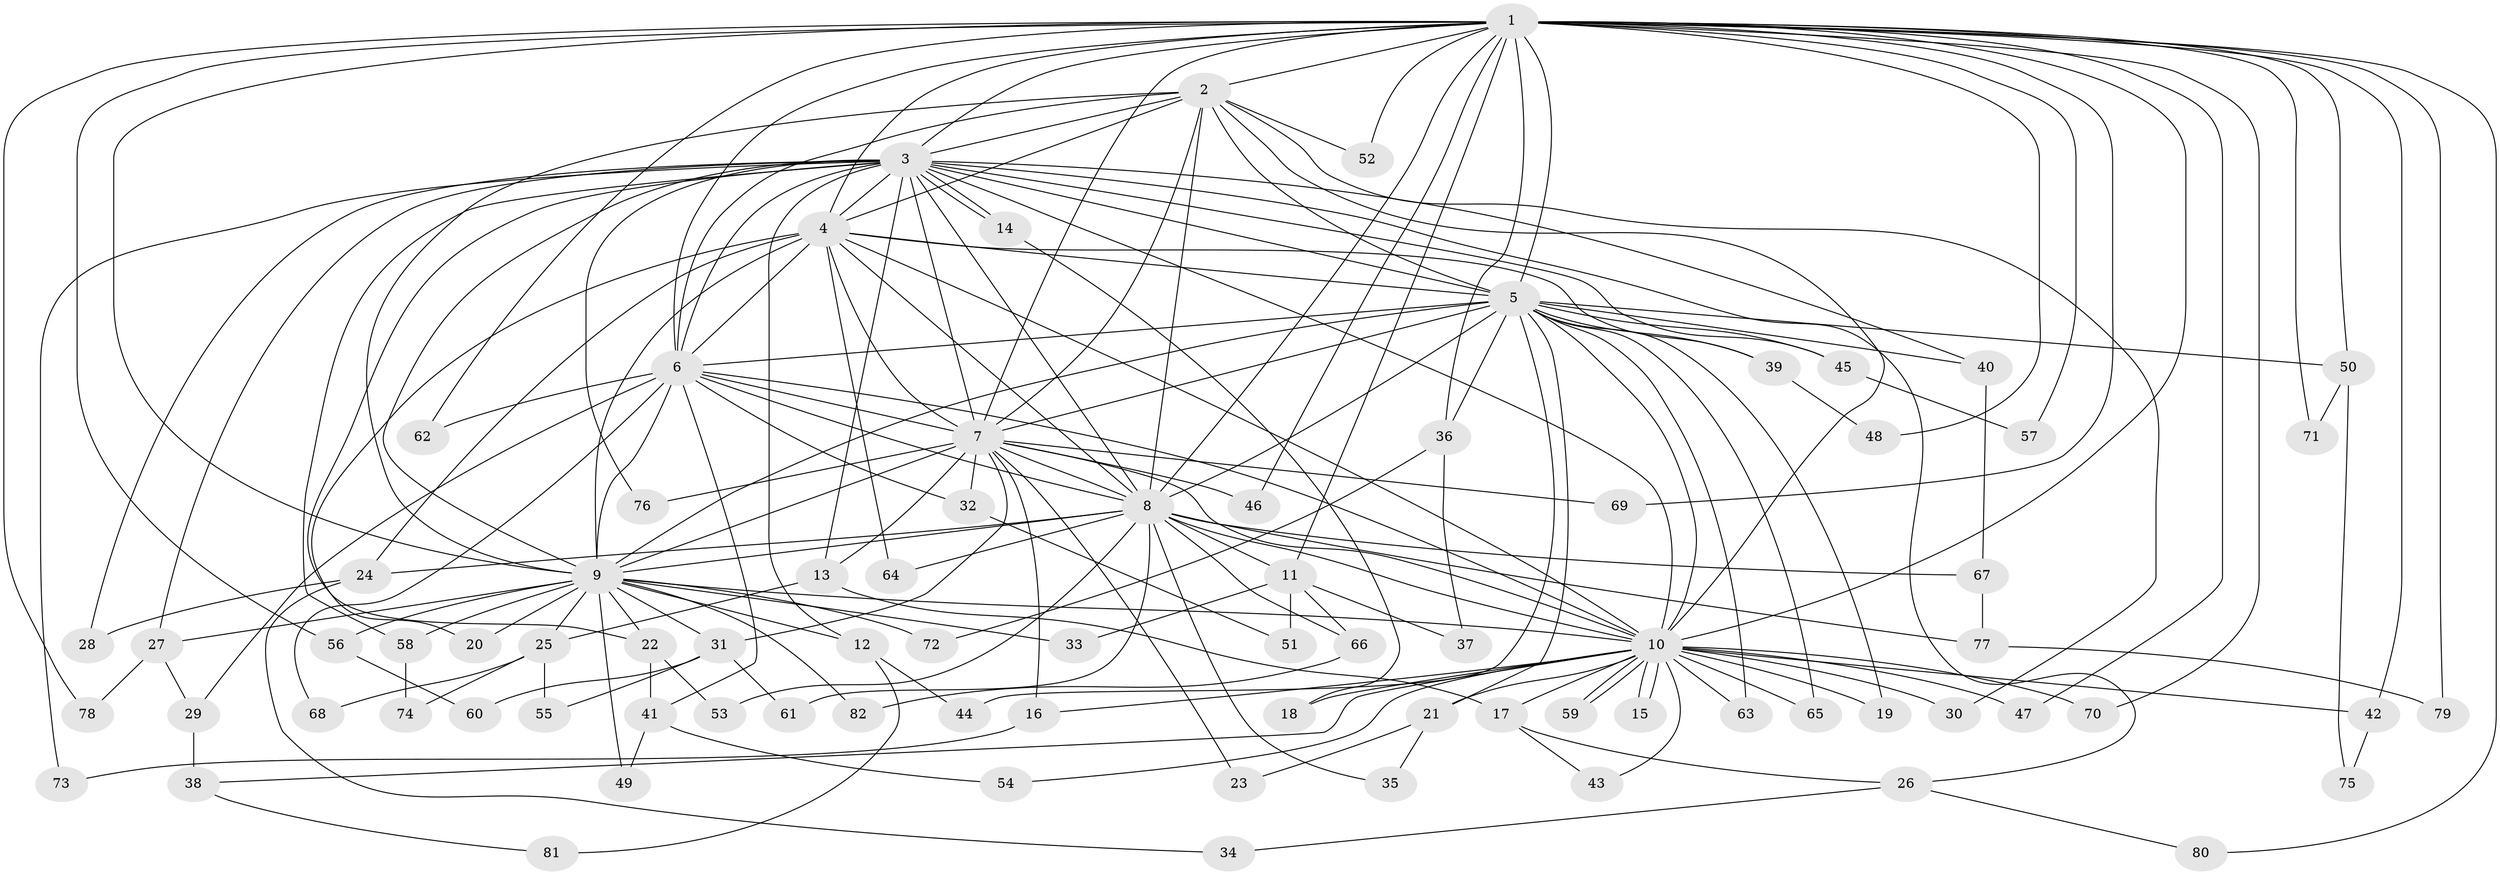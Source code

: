 // Generated by graph-tools (version 1.1) at 2025/01/03/09/25 03:01:30]
// undirected, 82 vertices, 189 edges
graph export_dot {
graph [start="1"]
  node [color=gray90,style=filled];
  1;
  2;
  3;
  4;
  5;
  6;
  7;
  8;
  9;
  10;
  11;
  12;
  13;
  14;
  15;
  16;
  17;
  18;
  19;
  20;
  21;
  22;
  23;
  24;
  25;
  26;
  27;
  28;
  29;
  30;
  31;
  32;
  33;
  34;
  35;
  36;
  37;
  38;
  39;
  40;
  41;
  42;
  43;
  44;
  45;
  46;
  47;
  48;
  49;
  50;
  51;
  52;
  53;
  54;
  55;
  56;
  57;
  58;
  59;
  60;
  61;
  62;
  63;
  64;
  65;
  66;
  67;
  68;
  69;
  70;
  71;
  72;
  73;
  74;
  75;
  76;
  77;
  78;
  79;
  80;
  81;
  82;
  1 -- 2;
  1 -- 3;
  1 -- 4;
  1 -- 5;
  1 -- 6;
  1 -- 7;
  1 -- 8;
  1 -- 9;
  1 -- 10;
  1 -- 11;
  1 -- 36;
  1 -- 42;
  1 -- 46;
  1 -- 47;
  1 -- 48;
  1 -- 50;
  1 -- 52;
  1 -- 56;
  1 -- 57;
  1 -- 62;
  1 -- 69;
  1 -- 70;
  1 -- 71;
  1 -- 78;
  1 -- 79;
  1 -- 80;
  2 -- 3;
  2 -- 4;
  2 -- 5;
  2 -- 6;
  2 -- 7;
  2 -- 8;
  2 -- 9;
  2 -- 10;
  2 -- 30;
  2 -- 52;
  3 -- 4;
  3 -- 5;
  3 -- 6;
  3 -- 7;
  3 -- 8;
  3 -- 9;
  3 -- 10;
  3 -- 12;
  3 -- 13;
  3 -- 14;
  3 -- 14;
  3 -- 22;
  3 -- 26;
  3 -- 27;
  3 -- 28;
  3 -- 40;
  3 -- 45;
  3 -- 58;
  3 -- 73;
  3 -- 76;
  4 -- 5;
  4 -- 6;
  4 -- 7;
  4 -- 8;
  4 -- 9;
  4 -- 10;
  4 -- 20;
  4 -- 24;
  4 -- 39;
  4 -- 64;
  5 -- 6;
  5 -- 7;
  5 -- 8;
  5 -- 9;
  5 -- 10;
  5 -- 19;
  5 -- 21;
  5 -- 36;
  5 -- 39;
  5 -- 40;
  5 -- 44;
  5 -- 45;
  5 -- 50;
  5 -- 63;
  5 -- 65;
  6 -- 7;
  6 -- 8;
  6 -- 9;
  6 -- 10;
  6 -- 29;
  6 -- 32;
  6 -- 41;
  6 -- 62;
  6 -- 68;
  7 -- 8;
  7 -- 9;
  7 -- 10;
  7 -- 13;
  7 -- 16;
  7 -- 23;
  7 -- 31;
  7 -- 32;
  7 -- 46;
  7 -- 69;
  7 -- 76;
  8 -- 9;
  8 -- 10;
  8 -- 11;
  8 -- 24;
  8 -- 35;
  8 -- 53;
  8 -- 61;
  8 -- 64;
  8 -- 66;
  8 -- 67;
  8 -- 77;
  9 -- 10;
  9 -- 12;
  9 -- 20;
  9 -- 22;
  9 -- 25;
  9 -- 27;
  9 -- 31;
  9 -- 33;
  9 -- 49;
  9 -- 56;
  9 -- 58;
  9 -- 72;
  9 -- 82;
  10 -- 15;
  10 -- 15;
  10 -- 16;
  10 -- 17;
  10 -- 18;
  10 -- 19;
  10 -- 21;
  10 -- 30;
  10 -- 38;
  10 -- 42;
  10 -- 43;
  10 -- 47;
  10 -- 54;
  10 -- 59;
  10 -- 59;
  10 -- 63;
  10 -- 65;
  10 -- 70;
  11 -- 33;
  11 -- 37;
  11 -- 51;
  11 -- 66;
  12 -- 44;
  12 -- 81;
  13 -- 17;
  13 -- 25;
  14 -- 18;
  16 -- 73;
  17 -- 26;
  17 -- 43;
  21 -- 23;
  21 -- 35;
  22 -- 41;
  22 -- 53;
  24 -- 28;
  24 -- 34;
  25 -- 55;
  25 -- 68;
  25 -- 74;
  26 -- 34;
  26 -- 80;
  27 -- 29;
  27 -- 78;
  29 -- 38;
  31 -- 55;
  31 -- 60;
  31 -- 61;
  32 -- 51;
  36 -- 37;
  36 -- 72;
  38 -- 81;
  39 -- 48;
  40 -- 67;
  41 -- 49;
  41 -- 54;
  42 -- 75;
  45 -- 57;
  50 -- 71;
  50 -- 75;
  56 -- 60;
  58 -- 74;
  66 -- 82;
  67 -- 77;
  77 -- 79;
}
